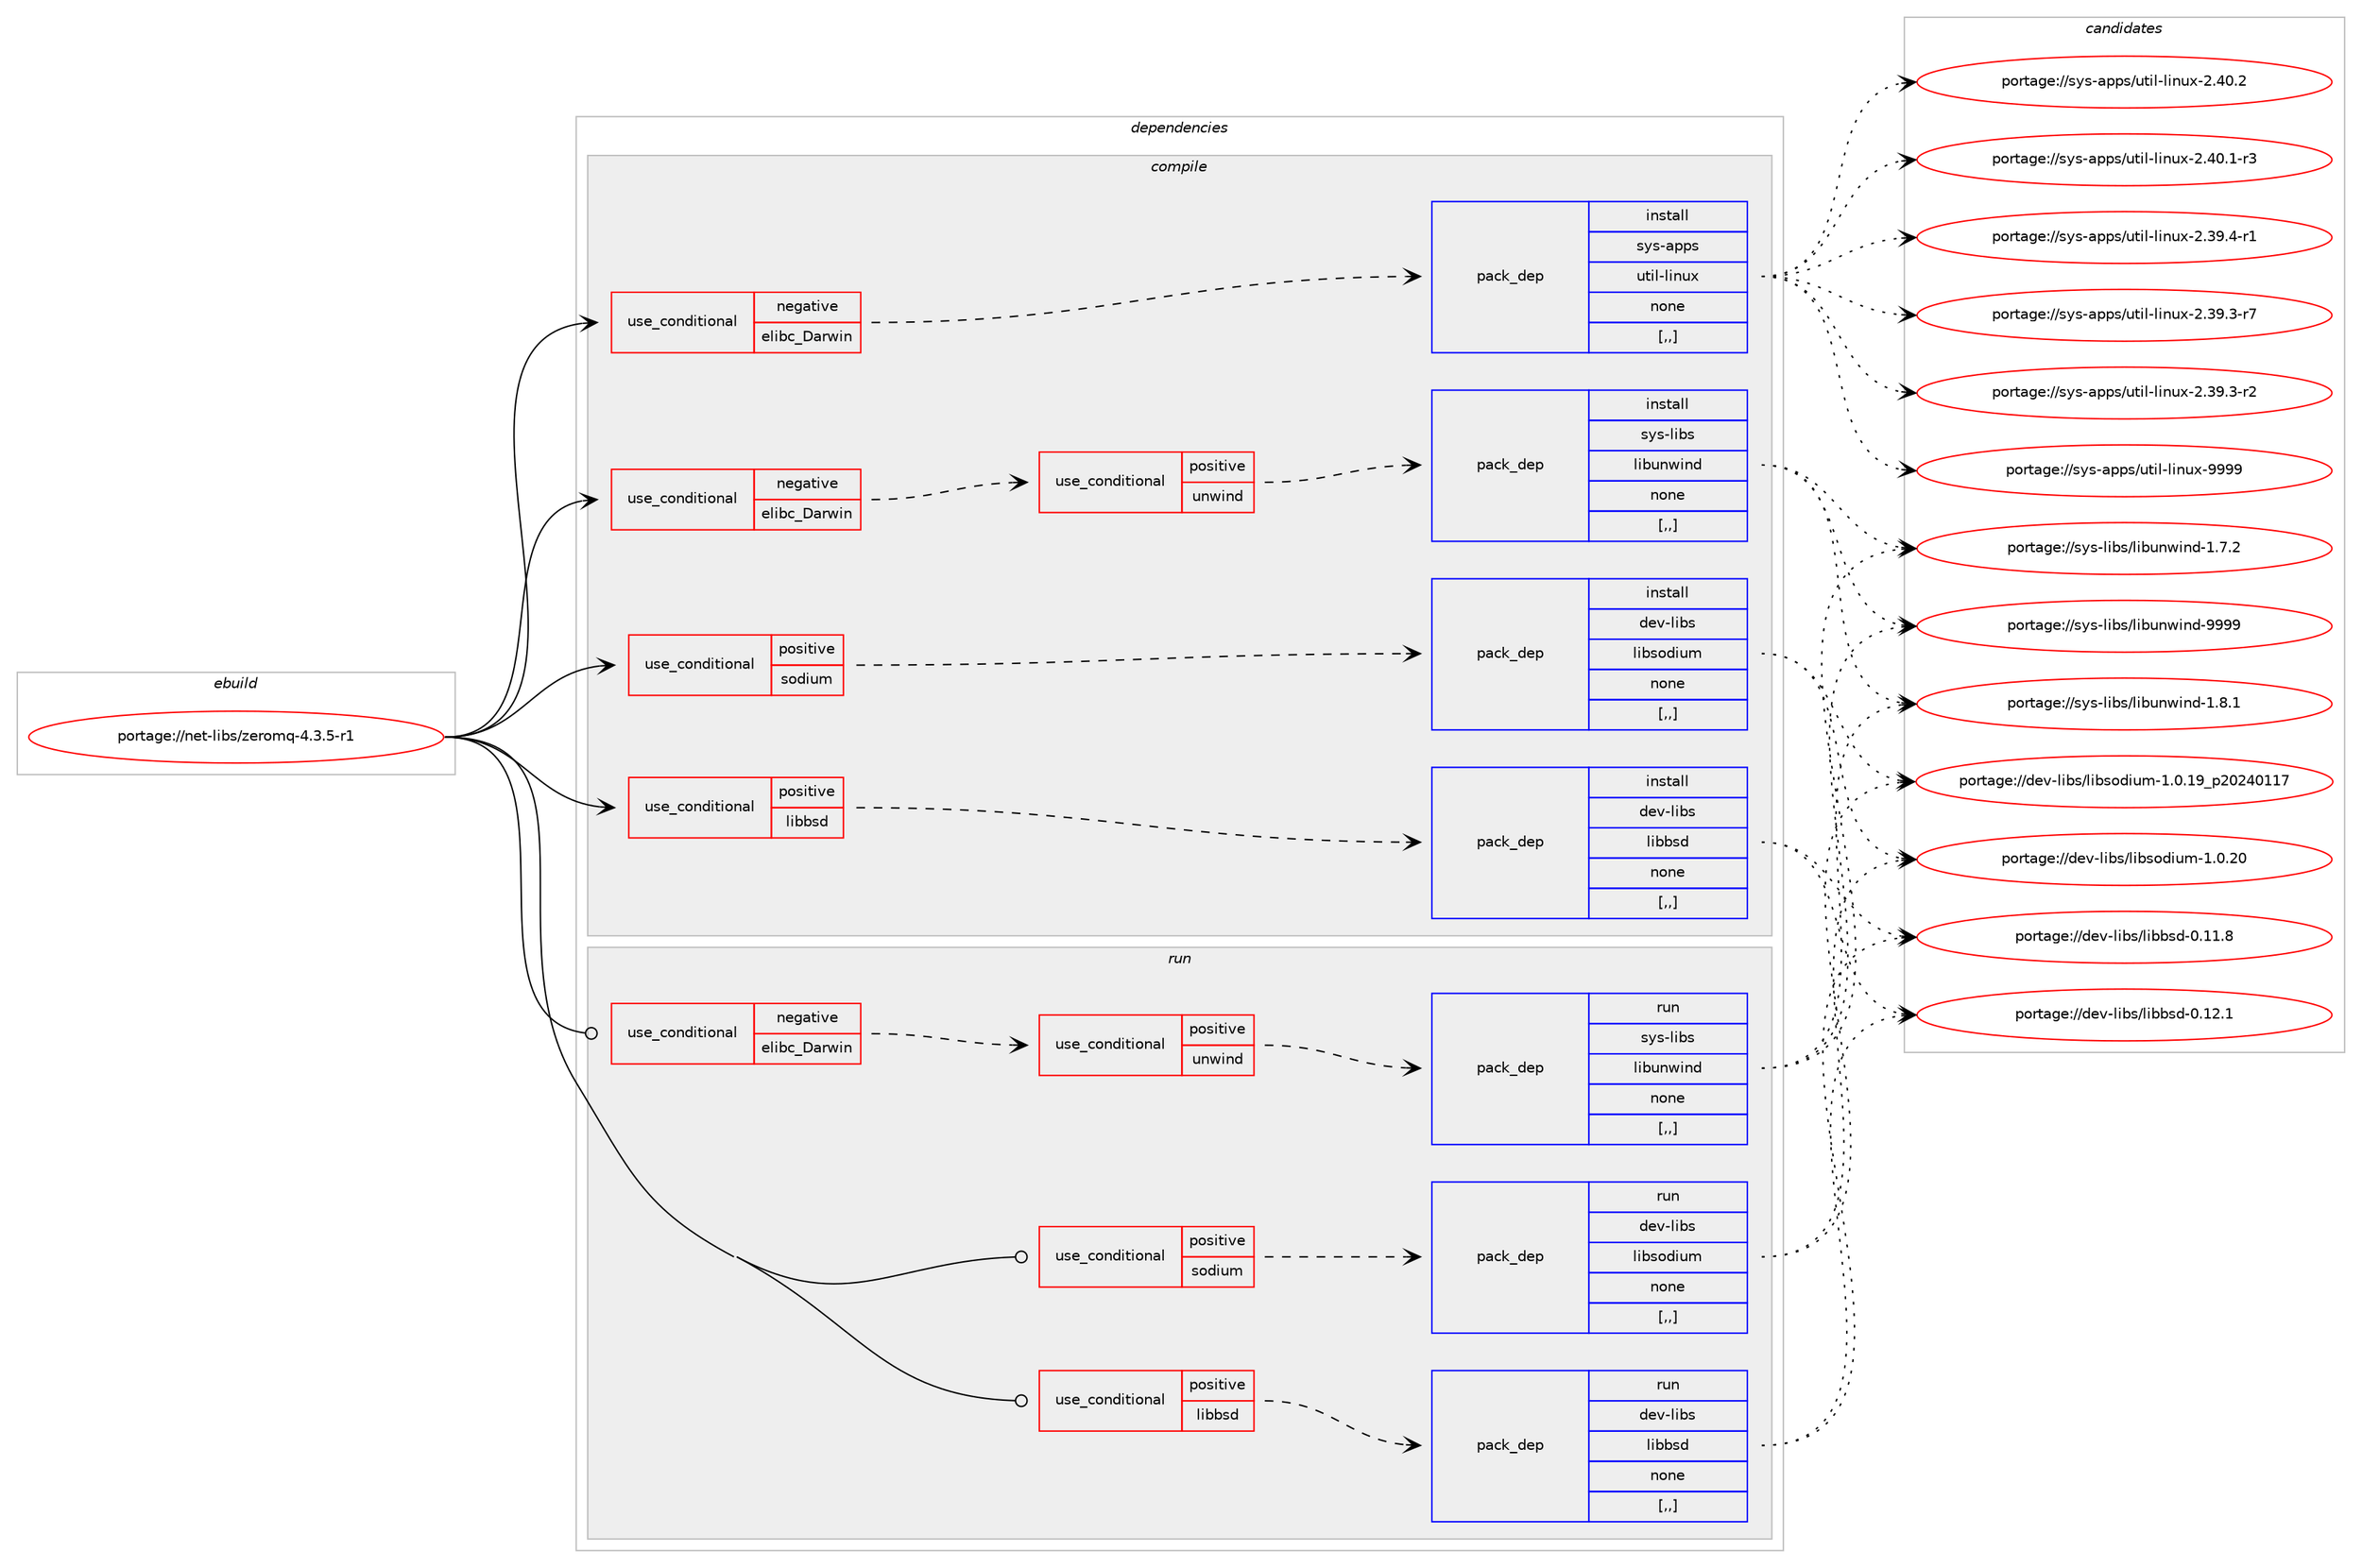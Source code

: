 digraph prolog {

# *************
# Graph options
# *************

newrank=true;
concentrate=true;
compound=true;
graph [rankdir=LR,fontname=Helvetica,fontsize=10,ranksep=1.5];#, ranksep=2.5, nodesep=0.2];
edge  [arrowhead=vee];
node  [fontname=Helvetica,fontsize=10];

# **********
# The ebuild
# **********

subgraph cluster_leftcol {
color=gray;
label=<<i>ebuild</i>>;
id [label="portage://net-libs/zeromq-4.3.5-r1", color=red, width=4, href="../net-libs/zeromq-4.3.5-r1.svg"];
}

# ****************
# The dependencies
# ****************

subgraph cluster_midcol {
color=gray;
label=<<i>dependencies</i>>;
subgraph cluster_compile {
fillcolor="#eeeeee";
style=filled;
label=<<i>compile</i>>;
subgraph cond94746 {
dependency362701 [label=<<TABLE BORDER="0" CELLBORDER="1" CELLSPACING="0" CELLPADDING="4"><TR><TD ROWSPAN="3" CELLPADDING="10">use_conditional</TD></TR><TR><TD>negative</TD></TR><TR><TD>elibc_Darwin</TD></TR></TABLE>>, shape=none, color=red];
subgraph cond94747 {
dependency362702 [label=<<TABLE BORDER="0" CELLBORDER="1" CELLSPACING="0" CELLPADDING="4"><TR><TD ROWSPAN="3" CELLPADDING="10">use_conditional</TD></TR><TR><TD>positive</TD></TR><TR><TD>unwind</TD></TR></TABLE>>, shape=none, color=red];
subgraph pack265294 {
dependency362703 [label=<<TABLE BORDER="0" CELLBORDER="1" CELLSPACING="0" CELLPADDING="4" WIDTH="220"><TR><TD ROWSPAN="6" CELLPADDING="30">pack_dep</TD></TR><TR><TD WIDTH="110">install</TD></TR><TR><TD>sys-libs</TD></TR><TR><TD>libunwind</TD></TR><TR><TD>none</TD></TR><TR><TD>[,,]</TD></TR></TABLE>>, shape=none, color=blue];
}
dependency362702:e -> dependency362703:w [weight=20,style="dashed",arrowhead="vee"];
}
dependency362701:e -> dependency362702:w [weight=20,style="dashed",arrowhead="vee"];
}
id:e -> dependency362701:w [weight=20,style="solid",arrowhead="vee"];
subgraph cond94748 {
dependency362704 [label=<<TABLE BORDER="0" CELLBORDER="1" CELLSPACING="0" CELLPADDING="4"><TR><TD ROWSPAN="3" CELLPADDING="10">use_conditional</TD></TR><TR><TD>negative</TD></TR><TR><TD>elibc_Darwin</TD></TR></TABLE>>, shape=none, color=red];
subgraph pack265295 {
dependency362705 [label=<<TABLE BORDER="0" CELLBORDER="1" CELLSPACING="0" CELLPADDING="4" WIDTH="220"><TR><TD ROWSPAN="6" CELLPADDING="30">pack_dep</TD></TR><TR><TD WIDTH="110">install</TD></TR><TR><TD>sys-apps</TD></TR><TR><TD>util-linux</TD></TR><TR><TD>none</TD></TR><TR><TD>[,,]</TD></TR></TABLE>>, shape=none, color=blue];
}
dependency362704:e -> dependency362705:w [weight=20,style="dashed",arrowhead="vee"];
}
id:e -> dependency362704:w [weight=20,style="solid",arrowhead="vee"];
subgraph cond94749 {
dependency362706 [label=<<TABLE BORDER="0" CELLBORDER="1" CELLSPACING="0" CELLPADDING="4"><TR><TD ROWSPAN="3" CELLPADDING="10">use_conditional</TD></TR><TR><TD>positive</TD></TR><TR><TD>libbsd</TD></TR></TABLE>>, shape=none, color=red];
subgraph pack265296 {
dependency362707 [label=<<TABLE BORDER="0" CELLBORDER="1" CELLSPACING="0" CELLPADDING="4" WIDTH="220"><TR><TD ROWSPAN="6" CELLPADDING="30">pack_dep</TD></TR><TR><TD WIDTH="110">install</TD></TR><TR><TD>dev-libs</TD></TR><TR><TD>libbsd</TD></TR><TR><TD>none</TD></TR><TR><TD>[,,]</TD></TR></TABLE>>, shape=none, color=blue];
}
dependency362706:e -> dependency362707:w [weight=20,style="dashed",arrowhead="vee"];
}
id:e -> dependency362706:w [weight=20,style="solid",arrowhead="vee"];
subgraph cond94750 {
dependency362708 [label=<<TABLE BORDER="0" CELLBORDER="1" CELLSPACING="0" CELLPADDING="4"><TR><TD ROWSPAN="3" CELLPADDING="10">use_conditional</TD></TR><TR><TD>positive</TD></TR><TR><TD>sodium</TD></TR></TABLE>>, shape=none, color=red];
subgraph pack265297 {
dependency362709 [label=<<TABLE BORDER="0" CELLBORDER="1" CELLSPACING="0" CELLPADDING="4" WIDTH="220"><TR><TD ROWSPAN="6" CELLPADDING="30">pack_dep</TD></TR><TR><TD WIDTH="110">install</TD></TR><TR><TD>dev-libs</TD></TR><TR><TD>libsodium</TD></TR><TR><TD>none</TD></TR><TR><TD>[,,]</TD></TR></TABLE>>, shape=none, color=blue];
}
dependency362708:e -> dependency362709:w [weight=20,style="dashed",arrowhead="vee"];
}
id:e -> dependency362708:w [weight=20,style="solid",arrowhead="vee"];
}
subgraph cluster_compileandrun {
fillcolor="#eeeeee";
style=filled;
label=<<i>compile and run</i>>;
}
subgraph cluster_run {
fillcolor="#eeeeee";
style=filled;
label=<<i>run</i>>;
subgraph cond94751 {
dependency362710 [label=<<TABLE BORDER="0" CELLBORDER="1" CELLSPACING="0" CELLPADDING="4"><TR><TD ROWSPAN="3" CELLPADDING="10">use_conditional</TD></TR><TR><TD>negative</TD></TR><TR><TD>elibc_Darwin</TD></TR></TABLE>>, shape=none, color=red];
subgraph cond94752 {
dependency362711 [label=<<TABLE BORDER="0" CELLBORDER="1" CELLSPACING="0" CELLPADDING="4"><TR><TD ROWSPAN="3" CELLPADDING="10">use_conditional</TD></TR><TR><TD>positive</TD></TR><TR><TD>unwind</TD></TR></TABLE>>, shape=none, color=red];
subgraph pack265298 {
dependency362712 [label=<<TABLE BORDER="0" CELLBORDER="1" CELLSPACING="0" CELLPADDING="4" WIDTH="220"><TR><TD ROWSPAN="6" CELLPADDING="30">pack_dep</TD></TR><TR><TD WIDTH="110">run</TD></TR><TR><TD>sys-libs</TD></TR><TR><TD>libunwind</TD></TR><TR><TD>none</TD></TR><TR><TD>[,,]</TD></TR></TABLE>>, shape=none, color=blue];
}
dependency362711:e -> dependency362712:w [weight=20,style="dashed",arrowhead="vee"];
}
dependency362710:e -> dependency362711:w [weight=20,style="dashed",arrowhead="vee"];
}
id:e -> dependency362710:w [weight=20,style="solid",arrowhead="odot"];
subgraph cond94753 {
dependency362713 [label=<<TABLE BORDER="0" CELLBORDER="1" CELLSPACING="0" CELLPADDING="4"><TR><TD ROWSPAN="3" CELLPADDING="10">use_conditional</TD></TR><TR><TD>positive</TD></TR><TR><TD>libbsd</TD></TR></TABLE>>, shape=none, color=red];
subgraph pack265299 {
dependency362714 [label=<<TABLE BORDER="0" CELLBORDER="1" CELLSPACING="0" CELLPADDING="4" WIDTH="220"><TR><TD ROWSPAN="6" CELLPADDING="30">pack_dep</TD></TR><TR><TD WIDTH="110">run</TD></TR><TR><TD>dev-libs</TD></TR><TR><TD>libbsd</TD></TR><TR><TD>none</TD></TR><TR><TD>[,,]</TD></TR></TABLE>>, shape=none, color=blue];
}
dependency362713:e -> dependency362714:w [weight=20,style="dashed",arrowhead="vee"];
}
id:e -> dependency362713:w [weight=20,style="solid",arrowhead="odot"];
subgraph cond94754 {
dependency362715 [label=<<TABLE BORDER="0" CELLBORDER="1" CELLSPACING="0" CELLPADDING="4"><TR><TD ROWSPAN="3" CELLPADDING="10">use_conditional</TD></TR><TR><TD>positive</TD></TR><TR><TD>sodium</TD></TR></TABLE>>, shape=none, color=red];
subgraph pack265300 {
dependency362716 [label=<<TABLE BORDER="0" CELLBORDER="1" CELLSPACING="0" CELLPADDING="4" WIDTH="220"><TR><TD ROWSPAN="6" CELLPADDING="30">pack_dep</TD></TR><TR><TD WIDTH="110">run</TD></TR><TR><TD>dev-libs</TD></TR><TR><TD>libsodium</TD></TR><TR><TD>none</TD></TR><TR><TD>[,,]</TD></TR></TABLE>>, shape=none, color=blue];
}
dependency362715:e -> dependency362716:w [weight=20,style="dashed",arrowhead="vee"];
}
id:e -> dependency362715:w [weight=20,style="solid",arrowhead="odot"];
}
}

# **************
# The candidates
# **************

subgraph cluster_choices {
rank=same;
color=gray;
label=<<i>candidates</i>>;

subgraph choice265294 {
color=black;
nodesep=1;
choice115121115451081059811547108105981171101191051101004557575757 [label="portage://sys-libs/libunwind-9999", color=red, width=4,href="../sys-libs/libunwind-9999.svg"];
choice11512111545108105981154710810598117110119105110100454946564649 [label="portage://sys-libs/libunwind-1.8.1", color=red, width=4,href="../sys-libs/libunwind-1.8.1.svg"];
choice11512111545108105981154710810598117110119105110100454946554650 [label="portage://sys-libs/libunwind-1.7.2", color=red, width=4,href="../sys-libs/libunwind-1.7.2.svg"];
dependency362703:e -> choice115121115451081059811547108105981171101191051101004557575757:w [style=dotted,weight="100"];
dependency362703:e -> choice11512111545108105981154710810598117110119105110100454946564649:w [style=dotted,weight="100"];
dependency362703:e -> choice11512111545108105981154710810598117110119105110100454946554650:w [style=dotted,weight="100"];
}
subgraph choice265295 {
color=black;
nodesep=1;
choice115121115459711211211547117116105108451081051101171204557575757 [label="portage://sys-apps/util-linux-9999", color=red, width=4,href="../sys-apps/util-linux-9999.svg"];
choice1151211154597112112115471171161051084510810511011712045504652484650 [label="portage://sys-apps/util-linux-2.40.2", color=red, width=4,href="../sys-apps/util-linux-2.40.2.svg"];
choice11512111545971121121154711711610510845108105110117120455046524846494511451 [label="portage://sys-apps/util-linux-2.40.1-r3", color=red, width=4,href="../sys-apps/util-linux-2.40.1-r3.svg"];
choice11512111545971121121154711711610510845108105110117120455046515746524511449 [label="portage://sys-apps/util-linux-2.39.4-r1", color=red, width=4,href="../sys-apps/util-linux-2.39.4-r1.svg"];
choice11512111545971121121154711711610510845108105110117120455046515746514511455 [label="portage://sys-apps/util-linux-2.39.3-r7", color=red, width=4,href="../sys-apps/util-linux-2.39.3-r7.svg"];
choice11512111545971121121154711711610510845108105110117120455046515746514511450 [label="portage://sys-apps/util-linux-2.39.3-r2", color=red, width=4,href="../sys-apps/util-linux-2.39.3-r2.svg"];
dependency362705:e -> choice115121115459711211211547117116105108451081051101171204557575757:w [style=dotted,weight="100"];
dependency362705:e -> choice1151211154597112112115471171161051084510810511011712045504652484650:w [style=dotted,weight="100"];
dependency362705:e -> choice11512111545971121121154711711610510845108105110117120455046524846494511451:w [style=dotted,weight="100"];
dependency362705:e -> choice11512111545971121121154711711610510845108105110117120455046515746524511449:w [style=dotted,weight="100"];
dependency362705:e -> choice11512111545971121121154711711610510845108105110117120455046515746514511455:w [style=dotted,weight="100"];
dependency362705:e -> choice11512111545971121121154711711610510845108105110117120455046515746514511450:w [style=dotted,weight="100"];
}
subgraph choice265296 {
color=black;
nodesep=1;
choice100101118451081059811547108105989811510045484649504649 [label="portage://dev-libs/libbsd-0.12.1", color=red, width=4,href="../dev-libs/libbsd-0.12.1.svg"];
choice100101118451081059811547108105989811510045484649494656 [label="portage://dev-libs/libbsd-0.11.8", color=red, width=4,href="../dev-libs/libbsd-0.11.8.svg"];
dependency362707:e -> choice100101118451081059811547108105989811510045484649504649:w [style=dotted,weight="100"];
dependency362707:e -> choice100101118451081059811547108105989811510045484649494656:w [style=dotted,weight="100"];
}
subgraph choice265297 {
color=black;
nodesep=1;
choice1001011184510810598115471081059811511110010511710945494648465048 [label="portage://dev-libs/libsodium-1.0.20", color=red, width=4,href="../dev-libs/libsodium-1.0.20.svg"];
choice1001011184510810598115471081059811511110010511710945494648464957951125048505248494955 [label="portage://dev-libs/libsodium-1.0.19_p20240117", color=red, width=4,href="../dev-libs/libsodium-1.0.19_p20240117.svg"];
dependency362709:e -> choice1001011184510810598115471081059811511110010511710945494648465048:w [style=dotted,weight="100"];
dependency362709:e -> choice1001011184510810598115471081059811511110010511710945494648464957951125048505248494955:w [style=dotted,weight="100"];
}
subgraph choice265298 {
color=black;
nodesep=1;
choice115121115451081059811547108105981171101191051101004557575757 [label="portage://sys-libs/libunwind-9999", color=red, width=4,href="../sys-libs/libunwind-9999.svg"];
choice11512111545108105981154710810598117110119105110100454946564649 [label="portage://sys-libs/libunwind-1.8.1", color=red, width=4,href="../sys-libs/libunwind-1.8.1.svg"];
choice11512111545108105981154710810598117110119105110100454946554650 [label="portage://sys-libs/libunwind-1.7.2", color=red, width=4,href="../sys-libs/libunwind-1.7.2.svg"];
dependency362712:e -> choice115121115451081059811547108105981171101191051101004557575757:w [style=dotted,weight="100"];
dependency362712:e -> choice11512111545108105981154710810598117110119105110100454946564649:w [style=dotted,weight="100"];
dependency362712:e -> choice11512111545108105981154710810598117110119105110100454946554650:w [style=dotted,weight="100"];
}
subgraph choice265299 {
color=black;
nodesep=1;
choice100101118451081059811547108105989811510045484649504649 [label="portage://dev-libs/libbsd-0.12.1", color=red, width=4,href="../dev-libs/libbsd-0.12.1.svg"];
choice100101118451081059811547108105989811510045484649494656 [label="portage://dev-libs/libbsd-0.11.8", color=red, width=4,href="../dev-libs/libbsd-0.11.8.svg"];
dependency362714:e -> choice100101118451081059811547108105989811510045484649504649:w [style=dotted,weight="100"];
dependency362714:e -> choice100101118451081059811547108105989811510045484649494656:w [style=dotted,weight="100"];
}
subgraph choice265300 {
color=black;
nodesep=1;
choice1001011184510810598115471081059811511110010511710945494648465048 [label="portage://dev-libs/libsodium-1.0.20", color=red, width=4,href="../dev-libs/libsodium-1.0.20.svg"];
choice1001011184510810598115471081059811511110010511710945494648464957951125048505248494955 [label="portage://dev-libs/libsodium-1.0.19_p20240117", color=red, width=4,href="../dev-libs/libsodium-1.0.19_p20240117.svg"];
dependency362716:e -> choice1001011184510810598115471081059811511110010511710945494648465048:w [style=dotted,weight="100"];
dependency362716:e -> choice1001011184510810598115471081059811511110010511710945494648464957951125048505248494955:w [style=dotted,weight="100"];
}
}

}
